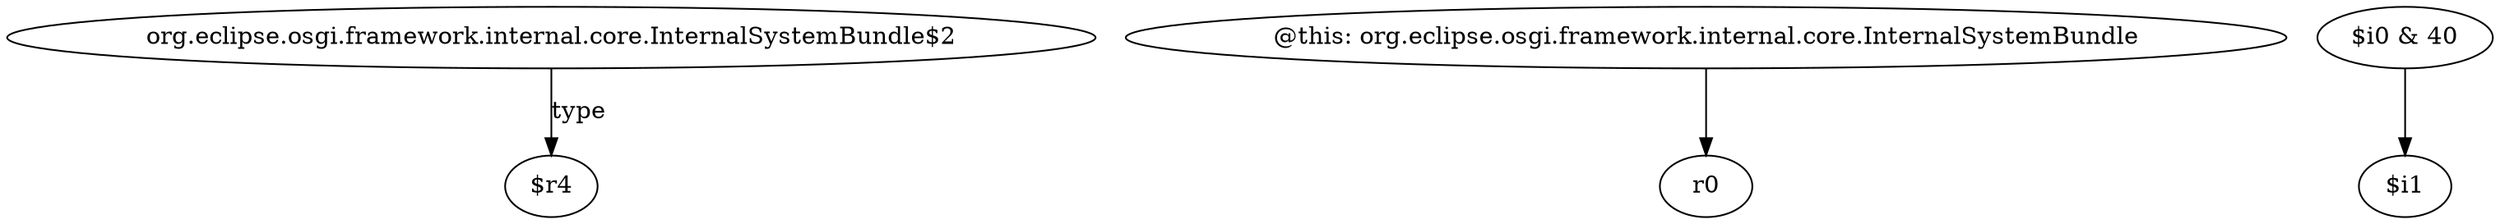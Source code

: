 digraph g {
0[label="org.eclipse.osgi.framework.internal.core.InternalSystemBundle$2"]
1[label="$r4"]
0->1[label="type"]
2[label="@this: org.eclipse.osgi.framework.internal.core.InternalSystemBundle"]
3[label="r0"]
2->3[label=""]
4[label="$i0 & 40"]
5[label="$i1"]
4->5[label=""]
}